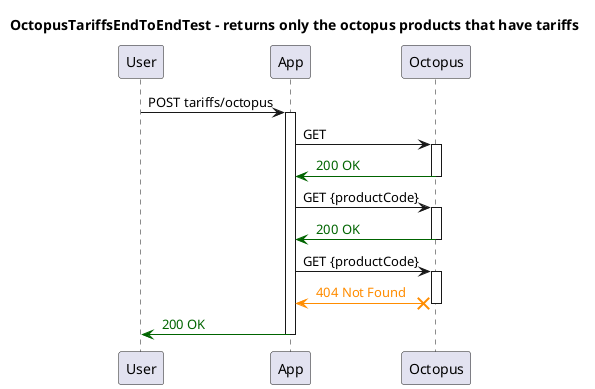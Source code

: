 @startuml
title OctopusTariffsEndToEndTest - returns only the octopus products that have tariffs
participant "User"
participant "App"
participant "Octopus"
"User" -> "App": POST tariffs/octopus
activate "App"
"App" -> "Octopus": GET 
activate "Octopus"

"Octopus" -[#DarkGreen]> "App": <color:DarkGreen> 200 OK
deactivate "Octopus"
"App" -> "Octopus": GET {productCode}
activate "Octopus"

"Octopus" -[#DarkGreen]> "App": <color:DarkGreen> 200 OK
deactivate "Octopus"
"App" -> "Octopus": GET {productCode}
activate "Octopus"

"Octopus" X-[#DarkOrange]> "App": <color:DarkOrange> 404 Not Found
deactivate "Octopus"
"App" -[#DarkGreen]> "User": <color:DarkGreen> 200 OK
deactivate "App"
@enduml